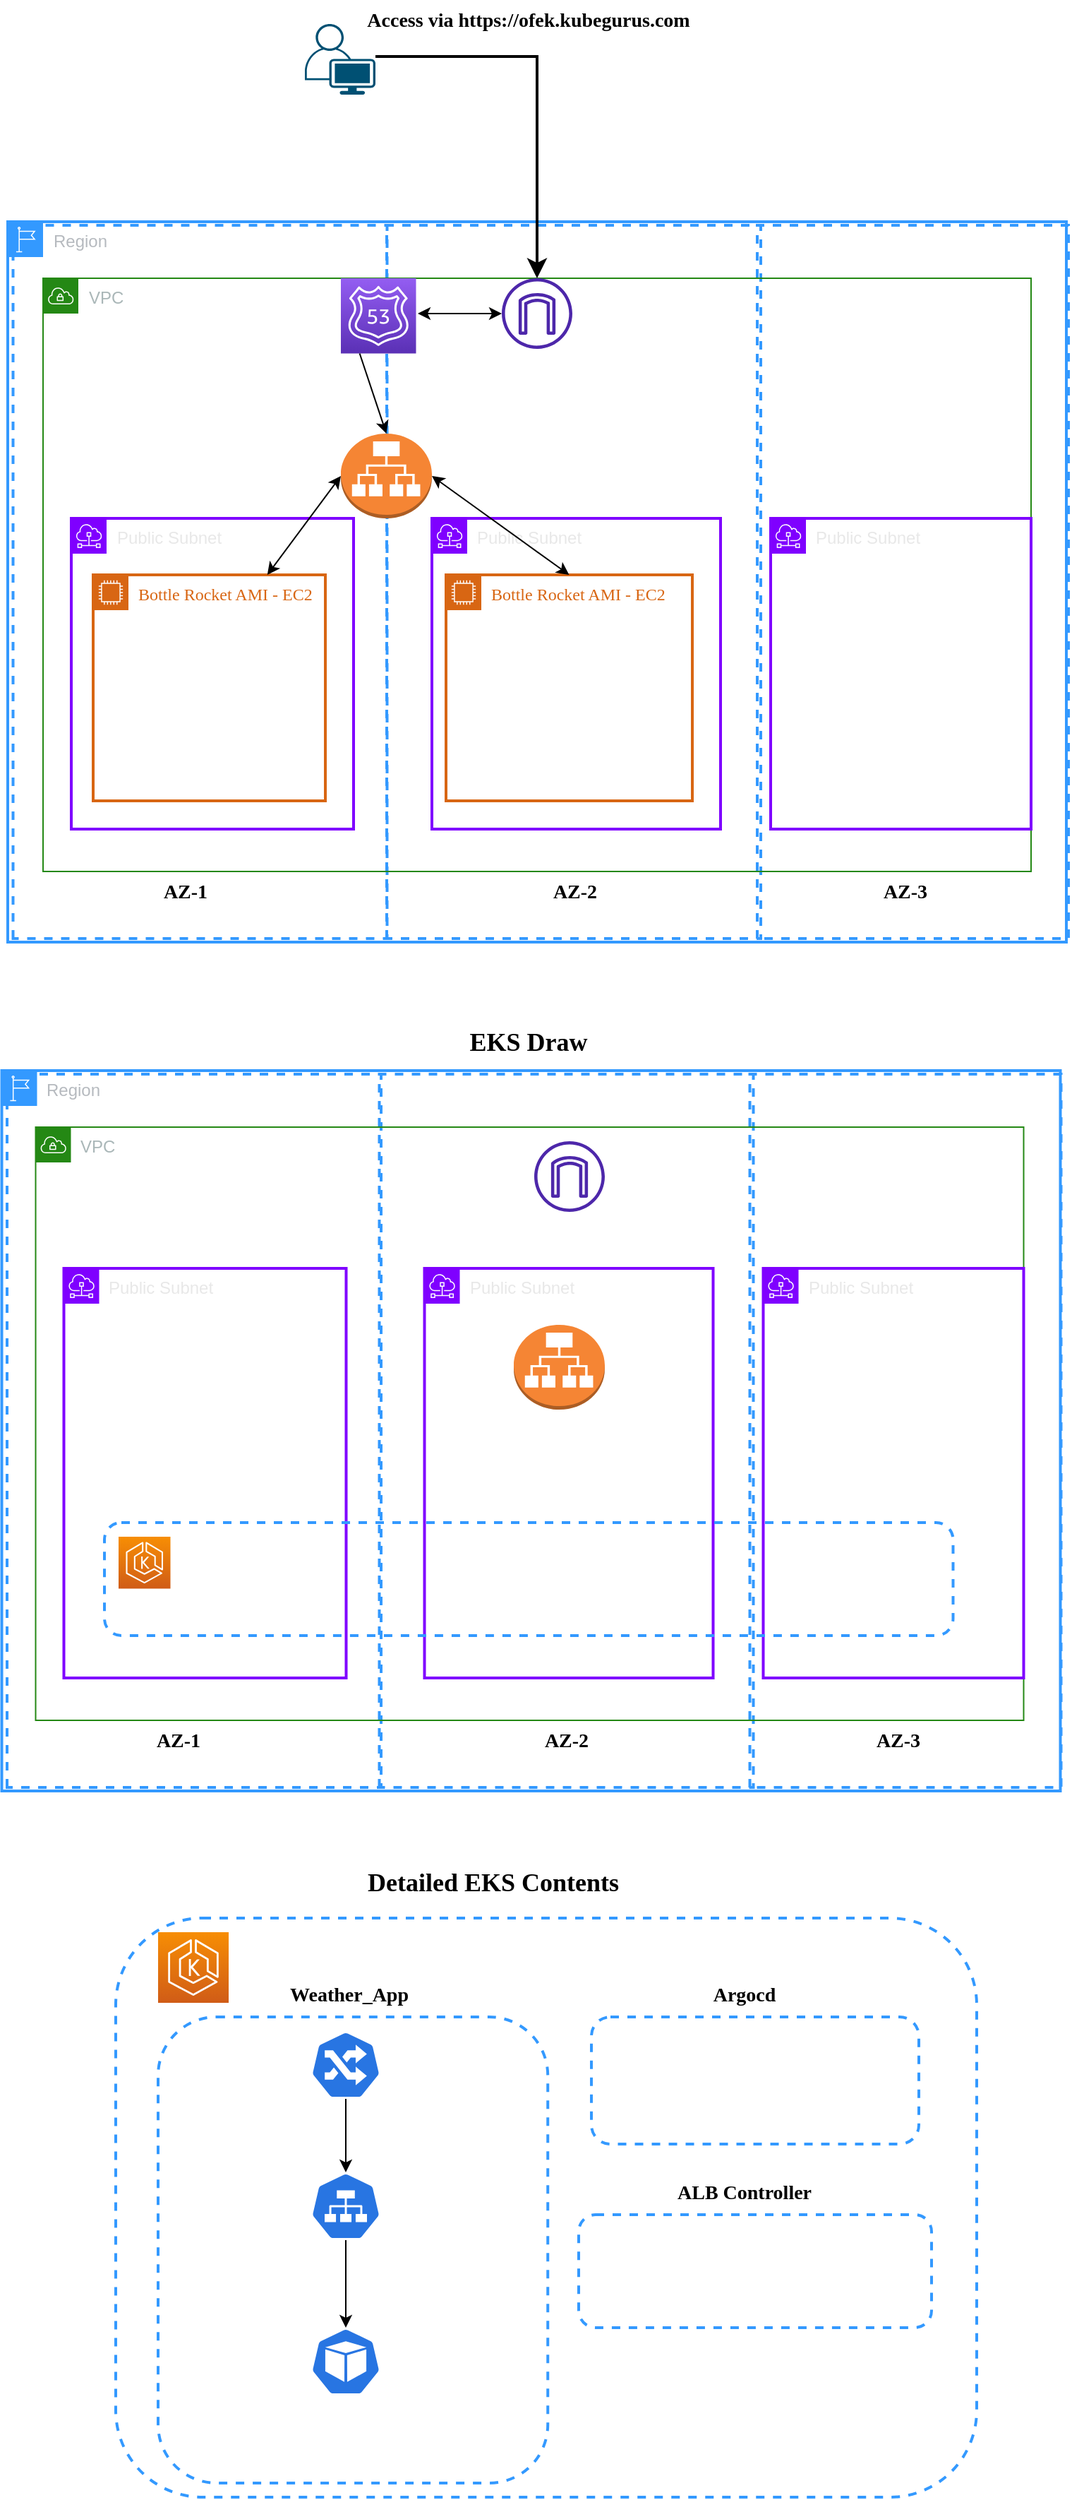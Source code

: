 <mxfile>
    <diagram id="JaGy7mWuvoJbOr9fBR5Q" name="Page-1">
        <mxGraphModel dx="1848" dy="1887" grid="1" gridSize="10" guides="1" tooltips="1" connect="1" arrows="1" fold="1" page="1" pageScale="1" pageWidth="850" pageHeight="1100" math="0" shadow="0">
            <root>
                <mxCell id="0"/>
                <mxCell id="1" parent="0"/>
                <mxCell id="19" value="Region" style="sketch=0;outlineConnect=0;gradientColor=none;html=1;whiteSpace=wrap;fontSize=12;fontStyle=0;shape=mxgraph.aws4.group;grIcon=mxgraph.aws4.group_region;strokeColor=#3399FF;fillColor=none;verticalAlign=top;align=left;spacingLeft=30;fontColor=#B6BABF;strokeWidth=2;" vertex="1" parent="1">
                    <mxGeometry x="119.5" y="60" width="750" height="510" as="geometry"/>
                </mxCell>
                <mxCell id="24" value="" style="shape=ext;double=0;rounded=0;whiteSpace=wrap;html=1;shadow=0;sketch=0;strokeColor=#3399FF;strokeWidth=2;fillColor=none;rotation=-90;dashed=1;" vertex="1" parent="1">
                    <mxGeometry x="3.25" y="182.5" width="505" height="265" as="geometry"/>
                </mxCell>
                <mxCell id="25" value="" style="shape=ext;double=0;rounded=0;whiteSpace=wrap;html=1;shadow=0;sketch=0;strokeColor=#3399FF;strokeWidth=2;fillColor=none;rotation=-90;dashed=1;" vertex="1" parent="1">
                    <mxGeometry x="268" y="182.5" width="505" height="265" as="geometry"/>
                </mxCell>
                <mxCell id="27" value="" style="shape=ext;double=0;rounded=0;whiteSpace=wrap;html=1;shadow=0;sketch=0;strokeColor=#3399FF;strokeWidth=2;fillColor=none;rotation=-90;dashed=1;" vertex="1" parent="1">
                    <mxGeometry x="508.25" y="204.75" width="505" height="220.5" as="geometry"/>
                </mxCell>
                <mxCell id="28" value="&lt;b&gt;&lt;font face=&quot;Times New Roman&quot; style=&quot;font-size: 14px;&quot;&gt;AZ-1&lt;/font&gt;&lt;/b&gt;" style="text;html=1;align=center;verticalAlign=middle;resizable=0;points=[];autosize=1;strokeColor=none;fillColor=none;" vertex="1" parent="1">
                    <mxGeometry x="220" y="520" width="50" height="30" as="geometry"/>
                </mxCell>
                <mxCell id="29" value="&lt;b&gt;&lt;font face=&quot;Times New Roman&quot; style=&quot;font-size: 14px;&quot;&gt;AZ-2&lt;/font&gt;&lt;/b&gt;" style="text;html=1;align=center;verticalAlign=middle;resizable=0;points=[];autosize=1;strokeColor=none;fillColor=none;" vertex="1" parent="1">
                    <mxGeometry x="495.5" y="520" width="50" height="30" as="geometry"/>
                </mxCell>
                <mxCell id="30" value="&lt;b&gt;&lt;font face=&quot;Times New Roman&quot; style=&quot;font-size: 14px;&quot;&gt;AZ-3&lt;/font&gt;&lt;/b&gt;" style="text;html=1;align=center;verticalAlign=middle;resizable=0;points=[];autosize=1;strokeColor=none;fillColor=none;" vertex="1" parent="1">
                    <mxGeometry x="730" y="520" width="50" height="30" as="geometry"/>
                </mxCell>
                <mxCell id="33" value="VPC" style="points=[[0,0],[0.25,0],[0.5,0],[0.75,0],[1,0],[1,0.25],[1,0.5],[1,0.75],[1,1],[0.75,1],[0.5,1],[0.25,1],[0,1],[0,0.75],[0,0.5],[0,0.25]];outlineConnect=0;gradientColor=none;html=1;whiteSpace=wrap;fontSize=12;fontStyle=0;container=1;pointerEvents=0;collapsible=0;recursiveResize=0;shape=mxgraph.aws4.group;grIcon=mxgraph.aws4.group_vpc;strokeColor=#248814;fillColor=none;verticalAlign=top;align=left;spacingLeft=30;fontColor=#AAB7B8;dashed=0;" vertex="1" parent="1">
                    <mxGeometry x="144.5" y="100" width="700" height="420" as="geometry"/>
                </mxCell>
                <mxCell id="34" value="Public Subnet" style="sketch=0;outlineConnect=0;gradientColor=none;html=1;whiteSpace=wrap;fontSize=12;fontStyle=0;shape=mxgraph.aws4.group;grIcon=mxgraph.aws4.group_subnet;strokeColor=#7F00FF;fillColor=none;verticalAlign=top;align=left;spacingLeft=30;fontColor=#E8E8E8;dashed=0;strokeWidth=2;" vertex="1" parent="33">
                    <mxGeometry x="20" y="170" width="200" height="220" as="geometry"/>
                </mxCell>
                <mxCell id="35" value="Public Subnet" style="sketch=0;outlineConnect=0;gradientColor=none;html=1;whiteSpace=wrap;fontSize=12;fontStyle=0;shape=mxgraph.aws4.group;grIcon=mxgraph.aws4.group_subnet;strokeColor=#7F00FF;fillColor=none;verticalAlign=top;align=left;spacingLeft=30;fontColor=#E8E8E8;dashed=0;strokeWidth=2;" vertex="1" parent="33">
                    <mxGeometry x="275.5" y="170" width="204.5" height="220" as="geometry"/>
                </mxCell>
                <mxCell id="37" value="Public Subnet" style="sketch=0;outlineConnect=0;gradientColor=none;html=1;whiteSpace=wrap;fontSize=12;fontStyle=0;shape=mxgraph.aws4.group;grIcon=mxgraph.aws4.group_subnet;strokeColor=#7F00FF;fillColor=none;verticalAlign=top;align=left;spacingLeft=30;fontColor=#E8E8E8;dashed=0;strokeWidth=2;" vertex="1" parent="33">
                    <mxGeometry x="515.5" y="170" width="184.5" height="220" as="geometry"/>
                </mxCell>
                <mxCell id="38" value="Bottle Rocket AMI - EC2" style="points=[[0,0],[0.25,0],[0.5,0],[0.75,0],[1,0],[1,0.25],[1,0.5],[1,0.75],[1,1],[0.75,1],[0.5,1],[0.25,1],[0,1],[0,0.75],[0,0.5],[0,0.25]];outlineConnect=0;gradientColor=none;html=1;whiteSpace=wrap;fontSize=12;fontStyle=0;container=1;pointerEvents=0;collapsible=0;recursiveResize=0;shape=mxgraph.aws4.group;grIcon=mxgraph.aws4.group_ec2_instance_contents;strokeColor=#D86613;fillColor=none;verticalAlign=top;align=left;spacingLeft=30;fontColor=#D86613;dashed=0;shadow=0;sketch=0;strokeWidth=2;fontFamily=Times New Roman;" vertex="1" parent="33">
                    <mxGeometry x="35.5" y="210" width="164.5" height="160" as="geometry"/>
                </mxCell>
                <mxCell id="39" value="Bottle Rocket AMI - EC2" style="points=[[0,0],[0.25,0],[0.5,0],[0.75,0],[1,0],[1,0.25],[1,0.5],[1,0.75],[1,1],[0.75,1],[0.5,1],[0.25,1],[0,1],[0,0.75],[0,0.5],[0,0.25]];outlineConnect=0;gradientColor=none;html=1;whiteSpace=wrap;fontSize=12;fontStyle=0;container=1;pointerEvents=0;collapsible=0;recursiveResize=0;shape=mxgraph.aws4.group;grIcon=mxgraph.aws4.group_ec2_instance_contents;strokeColor=#D86613;fillColor=none;verticalAlign=top;align=left;spacingLeft=30;fontColor=#D86613;dashed=0;shadow=0;sketch=0;strokeWidth=2;fontFamily=Times New Roman;" vertex="1" parent="33">
                    <mxGeometry x="285.5" y="210" width="174.5" height="160" as="geometry"/>
                </mxCell>
                <mxCell id="49" style="edgeStyle=none;html=1;exitX=1;exitY=0.5;exitDx=0;exitDy=0;exitPerimeter=0;entryX=0.5;entryY=0;entryDx=0;entryDy=0;strokeWidth=1;fontFamily=Times New Roman;fontSize=14;startArrow=classic;startFill=1;" edge="1" parent="33" source="13" target="39">
                    <mxGeometry relative="1" as="geometry"/>
                </mxCell>
                <mxCell id="50" style="edgeStyle=none;html=1;exitX=0;exitY=0.5;exitDx=0;exitDy=0;exitPerimeter=0;entryX=0.75;entryY=0;entryDx=0;entryDy=0;strokeWidth=1;fontFamily=Times New Roman;fontSize=14;startArrow=classic;startFill=1;" edge="1" parent="33" source="13" target="38">
                    <mxGeometry relative="1" as="geometry"/>
                </mxCell>
                <mxCell id="13" value="" style="outlineConnect=0;dashed=0;verticalLabelPosition=bottom;verticalAlign=top;align=center;html=1;shape=mxgraph.aws3.application_load_balancer;fillColor=#F58534;gradientColor=none;" vertex="1" parent="33">
                    <mxGeometry x="211" y="110" width="64.5" height="60" as="geometry"/>
                </mxCell>
                <mxCell id="43" value="" style="sketch=0;points=[[0,0,0],[0.25,0,0],[0.5,0,0],[0.75,0,0],[1,0,0],[0,1,0],[0.25,1,0],[0.5,1,0],[0.75,1,0],[1,1,0],[0,0.25,0],[0,0.5,0],[0,0.75,0],[1,0.25,0],[1,0.5,0],[1,0.75,0]];outlineConnect=0;fontColor=#232F3E;gradientColor=#945DF2;gradientDirection=north;fillColor=#5A30B5;strokeColor=#ffffff;dashed=0;verticalLabelPosition=bottom;verticalAlign=top;align=center;html=1;fontSize=12;fontStyle=0;aspect=fixed;shape=mxgraph.aws4.resourceIcon;resIcon=mxgraph.aws4.route_53;" vertex="1" parent="33">
                    <mxGeometry x="211" width="53.25" height="53.25" as="geometry"/>
                </mxCell>
                <mxCell id="45" value="" style="sketch=0;outlineConnect=0;fontColor=#232F3E;gradientColor=none;fillColor=#4D27AA;strokeColor=none;dashed=0;verticalLabelPosition=bottom;verticalAlign=top;align=center;html=1;fontSize=12;fontStyle=0;aspect=fixed;pointerEvents=1;shape=mxgraph.aws4.internet_gateway;shadow=0;strokeWidth=2;fontFamily=Times New Roman;" vertex="1" parent="33">
                    <mxGeometry x="325" width="50" height="50" as="geometry"/>
                </mxCell>
                <mxCell id="47" value="" style="endArrow=classic;startArrow=classic;html=1;strokeWidth=1;fontFamily=Times New Roman;fontSize=14;" edge="1" parent="33" target="45">
                    <mxGeometry width="50" height="50" relative="1" as="geometry">
                        <mxPoint x="265.5" y="25" as="sourcePoint"/>
                        <mxPoint x="355.5" y="50" as="targetPoint"/>
                    </mxGeometry>
                </mxCell>
                <mxCell id="48" style="edgeStyle=none;html=1;exitX=0.25;exitY=1;exitDx=0;exitDy=0;exitPerimeter=0;entryX=0.5;entryY=0;entryDx=0;entryDy=0;strokeWidth=1;fontFamily=Times New Roman;fontSize=14;entryPerimeter=0;" edge="1" parent="33" source="43" target="13">
                    <mxGeometry relative="1" as="geometry"/>
                </mxCell>
                <mxCell id="40" value="" style="points=[[0.35,0,0],[0.98,0.51,0],[1,0.71,0],[0.67,1,0],[0,0.795,0],[0,0.65,0]];verticalLabelPosition=bottom;sketch=0;html=1;verticalAlign=top;aspect=fixed;align=center;pointerEvents=1;shape=mxgraph.cisco19.user;fillColor=#005073;strokeColor=none;shadow=0;dashed=1;strokeWidth=2;fontFamily=Times New Roman;fontSize=14;" vertex="1" parent="1">
                    <mxGeometry x="330" y="-80" width="50" height="50" as="geometry"/>
                </mxCell>
                <mxCell id="41" value="" style="edgeStyle=segmentEdgeStyle;endArrow=classic;html=1;curved=0;rounded=0;endSize=8;startSize=8;fontFamily=Times New Roman;fontSize=14;entryX=0.5;entryY=0;entryDx=0;entryDy=0;strokeWidth=2;" edge="1" parent="1" target="33">
                    <mxGeometry width="50" height="50" relative="1" as="geometry">
                        <mxPoint x="380" y="-57" as="sourcePoint"/>
                        <mxPoint x="430" y="-107" as="targetPoint"/>
                    </mxGeometry>
                </mxCell>
                <mxCell id="42" value="&lt;b&gt;Access via https://ofek.kubegurus.com&lt;/b&gt;" style="text;html=1;align=center;verticalAlign=middle;resizable=0;points=[];autosize=1;strokeColor=none;fillColor=none;fontSize=14;fontFamily=Times New Roman;shadow=0;dashed=1;sketch=0;strokeWidth=2;" vertex="1" parent="1">
                    <mxGeometry x="363" y="-97" width="250" height="30" as="geometry"/>
                </mxCell>
                <mxCell id="105" value="Region" style="sketch=0;outlineConnect=0;gradientColor=none;html=1;whiteSpace=wrap;fontSize=12;fontStyle=0;shape=mxgraph.aws4.group;grIcon=mxgraph.aws4.group_region;strokeColor=#3399FF;fillColor=none;verticalAlign=top;align=left;spacingLeft=30;fontColor=#B6BABF;strokeWidth=2;" vertex="1" parent="1">
                    <mxGeometry x="115.25" y="661" width="750" height="510" as="geometry"/>
                </mxCell>
                <mxCell id="106" value="" style="shape=ext;double=0;rounded=0;whiteSpace=wrap;html=1;shadow=0;sketch=0;strokeColor=#3399FF;strokeWidth=2;fillColor=none;rotation=-90;dashed=1;" vertex="1" parent="1">
                    <mxGeometry x="-1" y="783.5" width="505" height="265" as="geometry"/>
                </mxCell>
                <mxCell id="107" value="" style="shape=ext;double=0;rounded=0;whiteSpace=wrap;html=1;shadow=0;sketch=0;strokeColor=#3399FF;strokeWidth=2;fillColor=none;rotation=-90;dashed=1;" vertex="1" parent="1">
                    <mxGeometry x="262.75" y="783.5" width="505" height="265" as="geometry"/>
                </mxCell>
                <mxCell id="108" value="" style="shape=ext;double=0;rounded=0;whiteSpace=wrap;html=1;shadow=0;sketch=0;strokeColor=#3399FF;strokeWidth=2;fillColor=none;rotation=-90;dashed=1;" vertex="1" parent="1">
                    <mxGeometry x="503" y="805.75" width="505" height="220.5" as="geometry"/>
                </mxCell>
                <mxCell id="109" value="&lt;b&gt;&lt;font face=&quot;Times New Roman&quot; style=&quot;font-size: 14px;&quot;&gt;AZ-1&lt;/font&gt;&lt;/b&gt;" style="text;html=1;align=center;verticalAlign=middle;resizable=0;points=[];autosize=1;strokeColor=none;fillColor=none;" vertex="1" parent="1">
                    <mxGeometry x="214.75" y="1121" width="50" height="30" as="geometry"/>
                </mxCell>
                <mxCell id="110" value="&lt;b&gt;&lt;font face=&quot;Times New Roman&quot; style=&quot;font-size: 14px;&quot;&gt;AZ-2&lt;/font&gt;&lt;/b&gt;" style="text;html=1;align=center;verticalAlign=middle;resizable=0;points=[];autosize=1;strokeColor=none;fillColor=none;" vertex="1" parent="1">
                    <mxGeometry x="490.25" y="1121" width="50" height="30" as="geometry"/>
                </mxCell>
                <mxCell id="111" value="&lt;b&gt;&lt;font face=&quot;Times New Roman&quot; style=&quot;font-size: 14px;&quot;&gt;AZ-3&lt;/font&gt;&lt;/b&gt;" style="text;html=1;align=center;verticalAlign=middle;resizable=0;points=[];autosize=1;strokeColor=none;fillColor=none;" vertex="1" parent="1">
                    <mxGeometry x="724.75" y="1121" width="50" height="30" as="geometry"/>
                </mxCell>
                <mxCell id="112" value="VPC" style="points=[[0,0],[0.25,0],[0.5,0],[0.75,0],[1,0],[1,0.25],[1,0.5],[1,0.75],[1,1],[0.75,1],[0.5,1],[0.25,1],[0,1],[0,0.75],[0,0.5],[0,0.25]];outlineConnect=0;gradientColor=none;html=1;whiteSpace=wrap;fontSize=12;fontStyle=0;container=1;pointerEvents=0;collapsible=0;recursiveResize=0;shape=mxgraph.aws4.group;grIcon=mxgraph.aws4.group_vpc;strokeColor=#248814;fillColor=none;verticalAlign=top;align=left;spacingLeft=30;fontColor=#AAB7B8;dashed=0;" vertex="1" parent="1">
                    <mxGeometry x="139.25" y="701" width="700" height="420" as="geometry"/>
                </mxCell>
                <mxCell id="113" value="Public Subnet" style="sketch=0;outlineConnect=0;gradientColor=none;html=1;whiteSpace=wrap;fontSize=12;fontStyle=0;shape=mxgraph.aws4.group;grIcon=mxgraph.aws4.group_subnet;strokeColor=#7F00FF;fillColor=none;verticalAlign=top;align=left;spacingLeft=30;fontColor=#E8E8E8;dashed=0;strokeWidth=2;" vertex="1" parent="112">
                    <mxGeometry x="20" y="100" width="200" height="290" as="geometry"/>
                </mxCell>
                <mxCell id="114" value="Public Subnet" style="sketch=0;outlineConnect=0;gradientColor=none;html=1;whiteSpace=wrap;fontSize=12;fontStyle=0;shape=mxgraph.aws4.group;grIcon=mxgraph.aws4.group_subnet;strokeColor=#7F00FF;fillColor=none;verticalAlign=top;align=left;spacingLeft=30;fontColor=#E8E8E8;dashed=0;strokeWidth=2;" vertex="1" parent="112">
                    <mxGeometry x="275.5" y="100" width="204.5" height="290" as="geometry"/>
                </mxCell>
                <mxCell id="115" value="Public Subnet" style="sketch=0;outlineConnect=0;gradientColor=none;html=1;whiteSpace=wrap;fontSize=12;fontStyle=0;shape=mxgraph.aws4.group;grIcon=mxgraph.aws4.group_subnet;strokeColor=#7F00FF;fillColor=none;verticalAlign=top;align=left;spacingLeft=30;fontColor=#E8E8E8;dashed=0;strokeWidth=2;" vertex="1" parent="112">
                    <mxGeometry x="515.5" y="100" width="184.5" height="290" as="geometry"/>
                </mxCell>
                <mxCell id="130" value="" style="sketch=0;outlineConnect=0;fontColor=#232F3E;gradientColor=none;fillColor=#4D27AA;strokeColor=none;dashed=0;verticalLabelPosition=bottom;verticalAlign=top;align=center;html=1;fontSize=12;fontStyle=0;aspect=fixed;pointerEvents=1;shape=mxgraph.aws4.internet_gateway;shadow=0;strokeWidth=2;fontFamily=Times New Roman;" vertex="1" parent="112">
                    <mxGeometry x="353.25" y="10" width="50" height="50" as="geometry"/>
                </mxCell>
                <mxCell id="131" value="" style="outlineConnect=0;dashed=0;verticalLabelPosition=bottom;verticalAlign=top;align=center;html=1;shape=mxgraph.aws3.application_load_balancer;fillColor=#F58534;gradientColor=none;" vertex="1" parent="112">
                    <mxGeometry x="338.75" y="140" width="64.5" height="60" as="geometry"/>
                </mxCell>
                <mxCell id="132" value="" style="rounded=1;whiteSpace=wrap;html=1;shadow=0;dashed=1;sketch=0;strokeColor=#3399FF;strokeWidth=2;fontFamily=Times New Roman;fontSize=8;fillColor=none;" vertex="1" parent="112">
                    <mxGeometry x="48.75" y="280" width="601.25" height="80" as="geometry"/>
                </mxCell>
                <mxCell id="133" value="" style="sketch=0;points=[[0,0,0],[0.25,0,0],[0.5,0,0],[0.75,0,0],[1,0,0],[0,1,0],[0.25,1,0],[0.5,1,0],[0.75,1,0],[1,1,0],[0,0.25,0],[0,0.5,0],[0,0.75,0],[1,0.25,0],[1,0.5,0],[1,0.75,0]];outlineConnect=0;fontColor=#232F3E;gradientColor=#F78E04;gradientDirection=north;fillColor=#D05C17;strokeColor=#ffffff;dashed=0;verticalLabelPosition=bottom;verticalAlign=top;align=center;html=1;fontSize=12;fontStyle=0;aspect=fixed;shape=mxgraph.aws4.resourceIcon;resIcon=mxgraph.aws4.eks;shadow=0;strokeWidth=2;fontFamily=Times New Roman;" vertex="1" parent="112">
                    <mxGeometry x="58.75" y="290" width="36.75" height="36.75" as="geometry"/>
                </mxCell>
                <mxCell id="138" value="" style="rounded=1;whiteSpace=wrap;html=1;shadow=0;dashed=1;sketch=0;strokeColor=#3399FF;strokeWidth=2;fontFamily=Times New Roman;fontSize=8;fillColor=none;" vertex="1" parent="1">
                    <mxGeometry x="196" y="1261" width="610" height="410" as="geometry"/>
                </mxCell>
                <mxCell id="140" value="" style="sketch=0;points=[[0,0,0],[0.25,0,0],[0.5,0,0],[0.75,0,0],[1,0,0],[0,1,0],[0.25,1,0],[0.5,1,0],[0.75,1,0],[1,1,0],[0,0.25,0],[0,0.5,0],[0,0.75,0],[1,0.25,0],[1,0.5,0],[1,0.75,0]];outlineConnect=0;fontColor=#232F3E;gradientColor=#F78E04;gradientDirection=north;fillColor=#D05C17;strokeColor=#ffffff;dashed=0;verticalLabelPosition=bottom;verticalAlign=top;align=center;html=1;fontSize=12;fontStyle=0;aspect=fixed;shape=mxgraph.aws4.resourceIcon;resIcon=mxgraph.aws4.eks;shadow=0;strokeWidth=2;fontFamily=Times New Roman;" vertex="1" parent="1">
                    <mxGeometry x="226" y="1271" width="50" height="50" as="geometry"/>
                </mxCell>
                <mxCell id="141" value="" style="rounded=1;whiteSpace=wrap;html=1;shadow=0;dashed=1;sketch=0;strokeColor=#3399FF;strokeWidth=2;fontFamily=Times New Roman;fontSize=8;fillColor=none;" vertex="1" parent="1">
                    <mxGeometry x="226" y="1331" width="276.12" height="330" as="geometry"/>
                </mxCell>
                <mxCell id="143" value="" style="rounded=1;whiteSpace=wrap;html=1;shadow=0;dashed=1;sketch=0;strokeColor=#3399FF;strokeWidth=2;fontFamily=Times New Roman;fontSize=8;fillColor=none;" vertex="1" parent="1">
                    <mxGeometry x="533" y="1331" width="232" height="90" as="geometry"/>
                </mxCell>
                <mxCell id="144" value="&lt;font style=&quot;font-size: 14px;&quot;&gt;&lt;b&gt;Argocd&lt;/b&gt;&lt;/font&gt;" style="text;html=1;align=center;verticalAlign=middle;resizable=0;points=[];autosize=1;strokeColor=none;fillColor=none;fontSize=8;fontFamily=Times New Roman;" vertex="1" parent="1">
                    <mxGeometry x="606" y="1301" width="70" height="30" as="geometry"/>
                </mxCell>
                <mxCell id="145" value="&lt;b&gt;Weather_App&lt;/b&gt;" style="text;html=1;align=center;verticalAlign=middle;resizable=0;points=[];autosize=1;strokeColor=none;fillColor=none;fontSize=14;fontFamily=Times New Roman;" vertex="1" parent="1">
                    <mxGeometry x="306" y="1301" width="110" height="30" as="geometry"/>
                </mxCell>
                <mxCell id="146" value="" style="rounded=1;whiteSpace=wrap;html=1;shadow=0;dashed=1;sketch=0;strokeColor=#3399FF;strokeWidth=2;fontFamily=Times New Roman;fontSize=8;fillColor=none;" vertex="1" parent="1">
                    <mxGeometry x="524" y="1471" width="250" height="80" as="geometry"/>
                </mxCell>
                <mxCell id="147" value="&lt;b&gt;ALB Controller&lt;/b&gt;" style="text;html=1;align=center;verticalAlign=middle;resizable=0;points=[];autosize=1;strokeColor=none;fillColor=none;fontSize=14;fontFamily=Times New Roman;" vertex="1" parent="1">
                    <mxGeometry x="581" y="1441" width="120" height="30" as="geometry"/>
                </mxCell>
                <mxCell id="148" value="" style="sketch=0;html=1;dashed=0;whitespace=wrap;fillColor=#2875E2;strokeColor=#ffffff;points=[[0.005,0.63,0],[0.1,0.2,0],[0.9,0.2,0],[0.5,0,0],[0.995,0.63,0],[0.72,0.99,0],[0.5,1,0],[0.28,0.99,0]];verticalLabelPosition=bottom;align=center;verticalAlign=top;shape=mxgraph.kubernetes.icon;prIcon=pod;shadow=0;strokeWidth=2;fontFamily=Times New Roman;fontSize=14;" vertex="1" parent="1">
                    <mxGeometry x="334" y="1551" width="50" height="48" as="geometry"/>
                </mxCell>
                <mxCell id="153" style="edgeStyle=none;html=1;exitX=0.5;exitY=1;exitDx=0;exitDy=0;exitPerimeter=0;entryX=0.5;entryY=0;entryDx=0;entryDy=0;entryPerimeter=0;strokeWidth=1;fontFamily=Times New Roman;fontSize=14;startArrow=none;startFill=0;" edge="1" parent="1" source="149" target="150">
                    <mxGeometry relative="1" as="geometry"/>
                </mxCell>
                <mxCell id="149" value="" style="sketch=0;html=1;dashed=0;whitespace=wrap;fillColor=#2875E2;strokeColor=#ffffff;points=[[0.005,0.63,0],[0.1,0.2,0],[0.9,0.2,0],[0.5,0,0],[0.995,0.63,0],[0.72,0.99,0],[0.5,1,0],[0.28,0.99,0]];verticalLabelPosition=bottom;align=center;verticalAlign=top;shape=mxgraph.kubernetes.icon;prIcon=ing;shadow=0;strokeWidth=2;fontFamily=Times New Roman;fontSize=14;" vertex="1" parent="1">
                    <mxGeometry x="334" y="1341" width="50" height="48" as="geometry"/>
                </mxCell>
                <mxCell id="154" style="edgeStyle=none;html=1;exitX=0.5;exitY=1;exitDx=0;exitDy=0;exitPerimeter=0;entryX=0.5;entryY=0;entryDx=0;entryDy=0;entryPerimeter=0;strokeWidth=1;fontFamily=Times New Roman;fontSize=14;startArrow=none;startFill=0;" edge="1" parent="1" source="150" target="148">
                    <mxGeometry relative="1" as="geometry"/>
                </mxCell>
                <mxCell id="150" value="" style="sketch=0;html=1;dashed=0;whitespace=wrap;fillColor=#2875E2;strokeColor=#ffffff;points=[[0.005,0.63,0],[0.1,0.2,0],[0.9,0.2,0],[0.5,0,0],[0.995,0.63,0],[0.72,0.99,0],[0.5,1,0],[0.28,0.99,0]];verticalLabelPosition=bottom;align=center;verticalAlign=top;shape=mxgraph.kubernetes.icon;prIcon=svc;shadow=0;strokeWidth=2;fontFamily=Times New Roman;fontSize=14;" vertex="1" parent="1">
                    <mxGeometry x="334" y="1441" width="50" height="48" as="geometry"/>
                </mxCell>
                <mxCell id="155" value="&lt;font style=&quot;font-size: 18px;&quot;&gt;&lt;b&gt;EKS Draw&lt;/b&gt;&lt;/font&gt;" style="text;html=1;align=center;verticalAlign=middle;resizable=0;points=[];autosize=1;strokeColor=none;fillColor=none;fontSize=14;fontFamily=Times New Roman;shadow=1;" vertex="1" parent="1">
                    <mxGeometry x="433" y="621" width="110" height="40" as="geometry"/>
                </mxCell>
                <mxCell id="157" value="Detailed EKS Contents" style="text;html=1;align=center;verticalAlign=middle;resizable=0;points=[];autosize=1;strokeColor=none;fillColor=none;fontSize=18;fontFamily=Times New Roman;shadow=1;dashed=1;sketch=0;strokeWidth=2;fontStyle=1" vertex="1" parent="1">
                    <mxGeometry x="363" y="1216" width="200" height="40" as="geometry"/>
                </mxCell>
            </root>
        </mxGraphModel>
    </diagram>
</mxfile>